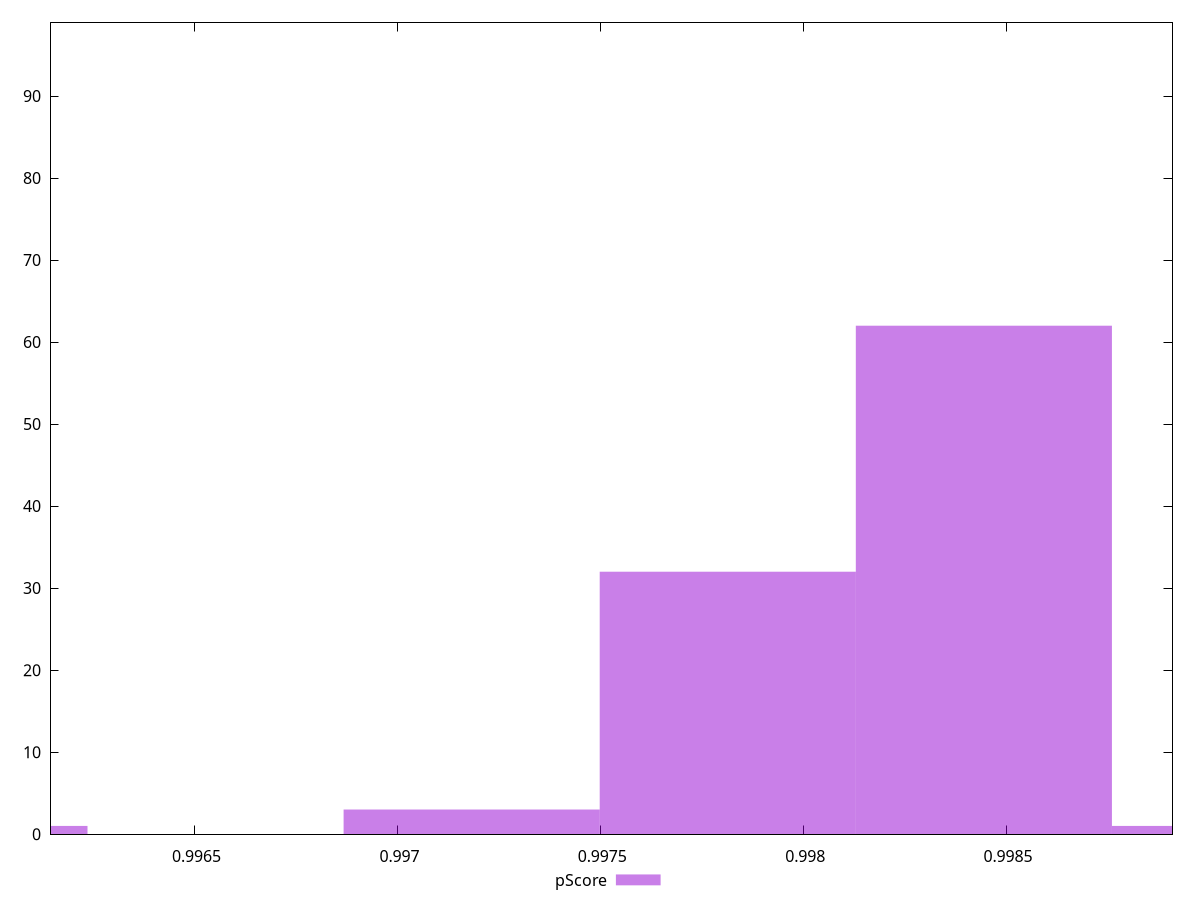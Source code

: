 reset

$pScore <<EOF
0.9984452700210744 62
0.9978141415318069 32
0.9971830130425395 3
0.9959207560640047 1
0.9990763985103418 1
EOF

set key outside below
set boxwidth 0.0006311284892674301
set xrange [0.9961439391793594:0.9989100961396853]
set yrange [0:99]
set trange [0:99]
set style fill transparent solid 0.5 noborder
set terminal svg size 640, 490 enhanced background rgb 'white'
set output "reports/report_00030_2021-02-24T20-42-31.540Z/mainthread-work-breakdown/samples/card/pScore/histogram.svg"

plot $pScore title "pScore" with boxes

reset
